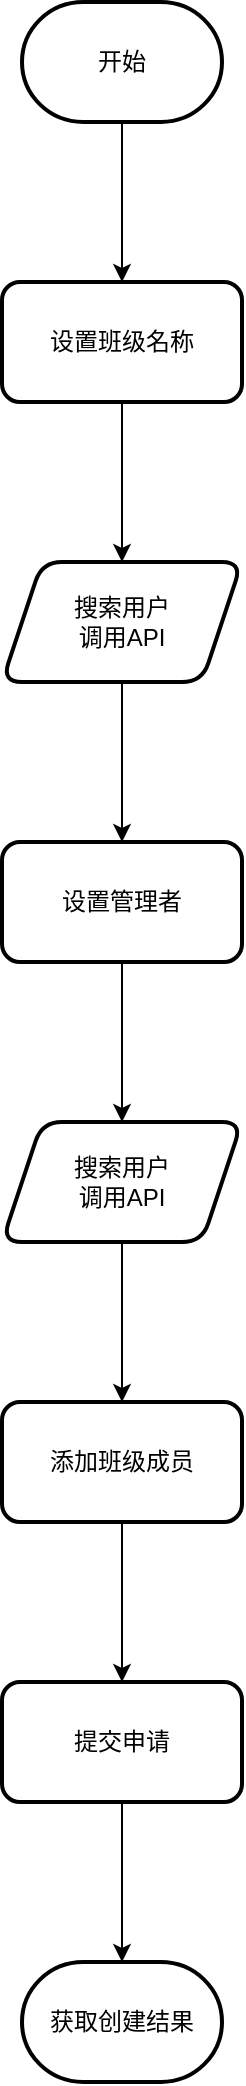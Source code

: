 <mxfile version="24.3.0" type="github">
  <diagram id="C5RBs43oDa-KdzZeNtuy" name="Page-1">
    <mxGraphModel dx="2100" dy="1222" grid="1" gridSize="10" guides="1" tooltips="1" connect="1" arrows="1" fold="1" page="1" pageScale="1" pageWidth="827" pageHeight="1169" math="0" shadow="0">
      <root>
        <mxCell id="WIyWlLk6GJQsqaUBKTNV-0" />
        <mxCell id="WIyWlLk6GJQsqaUBKTNV-1" parent="WIyWlLk6GJQsqaUBKTNV-0" />
        <mxCell id="m8jkotJL9bqY7cidW_OS-2" value="" style="edgeStyle=orthogonalEdgeStyle;rounded=0;orthogonalLoop=1;jettySize=auto;html=1;" edge="1" parent="WIyWlLk6GJQsqaUBKTNV-1" source="m8jkotJL9bqY7cidW_OS-0" target="m8jkotJL9bqY7cidW_OS-1">
          <mxGeometry relative="1" as="geometry" />
        </mxCell>
        <mxCell id="m8jkotJL9bqY7cidW_OS-0" value="开始" style="strokeWidth=2;html=1;shape=mxgraph.flowchart.terminator;whiteSpace=wrap;" vertex="1" parent="WIyWlLk6GJQsqaUBKTNV-1">
          <mxGeometry x="390" y="290" width="100" height="60" as="geometry" />
        </mxCell>
        <mxCell id="m8jkotJL9bqY7cidW_OS-6" value="" style="edgeStyle=orthogonalEdgeStyle;rounded=0;orthogonalLoop=1;jettySize=auto;html=1;" edge="1" parent="WIyWlLk6GJQsqaUBKTNV-1" source="m8jkotJL9bqY7cidW_OS-1" target="m8jkotJL9bqY7cidW_OS-5">
          <mxGeometry relative="1" as="geometry" />
        </mxCell>
        <mxCell id="m8jkotJL9bqY7cidW_OS-1" value="设置班级名称" style="rounded=1;whiteSpace=wrap;html=1;strokeWidth=2;" vertex="1" parent="WIyWlLk6GJQsqaUBKTNV-1">
          <mxGeometry x="380" y="430" width="120" height="60" as="geometry" />
        </mxCell>
        <mxCell id="m8jkotJL9bqY7cidW_OS-8" value="" style="edgeStyle=orthogonalEdgeStyle;rounded=0;orthogonalLoop=1;jettySize=auto;html=1;" edge="1" parent="WIyWlLk6GJQsqaUBKTNV-1" source="m8jkotJL9bqY7cidW_OS-5" target="m8jkotJL9bqY7cidW_OS-7">
          <mxGeometry relative="1" as="geometry" />
        </mxCell>
        <mxCell id="m8jkotJL9bqY7cidW_OS-5" value="搜索用户&lt;div&gt;调用API&lt;/div&gt;" style="shape=parallelogram;perimeter=parallelogramPerimeter;whiteSpace=wrap;html=1;fixedSize=1;rounded=1;strokeWidth=2;" vertex="1" parent="WIyWlLk6GJQsqaUBKTNV-1">
          <mxGeometry x="380" y="570" width="120" height="60" as="geometry" />
        </mxCell>
        <mxCell id="m8jkotJL9bqY7cidW_OS-10" value="" style="edgeStyle=orthogonalEdgeStyle;rounded=0;orthogonalLoop=1;jettySize=auto;html=1;" edge="1" parent="WIyWlLk6GJQsqaUBKTNV-1" source="m8jkotJL9bqY7cidW_OS-7" target="m8jkotJL9bqY7cidW_OS-9">
          <mxGeometry relative="1" as="geometry" />
        </mxCell>
        <mxCell id="m8jkotJL9bqY7cidW_OS-7" value="设置管理者" style="rounded=1;whiteSpace=wrap;html=1;strokeWidth=2;" vertex="1" parent="WIyWlLk6GJQsqaUBKTNV-1">
          <mxGeometry x="380" y="710" width="120" height="60" as="geometry" />
        </mxCell>
        <mxCell id="m8jkotJL9bqY7cidW_OS-12" value="" style="edgeStyle=orthogonalEdgeStyle;rounded=0;orthogonalLoop=1;jettySize=auto;html=1;" edge="1" parent="WIyWlLk6GJQsqaUBKTNV-1" source="m8jkotJL9bqY7cidW_OS-9" target="m8jkotJL9bqY7cidW_OS-11">
          <mxGeometry relative="1" as="geometry" />
        </mxCell>
        <mxCell id="m8jkotJL9bqY7cidW_OS-9" value="搜索用户&lt;div&gt;调用API&lt;/div&gt;" style="shape=parallelogram;perimeter=parallelogramPerimeter;whiteSpace=wrap;html=1;fixedSize=1;rounded=1;strokeWidth=2;" vertex="1" parent="WIyWlLk6GJQsqaUBKTNV-1">
          <mxGeometry x="380" y="850" width="120" height="60" as="geometry" />
        </mxCell>
        <mxCell id="m8jkotJL9bqY7cidW_OS-14" value="" style="edgeStyle=orthogonalEdgeStyle;rounded=0;orthogonalLoop=1;jettySize=auto;html=1;" edge="1" parent="WIyWlLk6GJQsqaUBKTNV-1" source="m8jkotJL9bqY7cidW_OS-11" target="m8jkotJL9bqY7cidW_OS-13">
          <mxGeometry relative="1" as="geometry" />
        </mxCell>
        <mxCell id="m8jkotJL9bqY7cidW_OS-11" value="添加班级成员" style="rounded=1;whiteSpace=wrap;html=1;strokeWidth=2;" vertex="1" parent="WIyWlLk6GJQsqaUBKTNV-1">
          <mxGeometry x="380" y="990" width="120" height="60" as="geometry" />
        </mxCell>
        <mxCell id="m8jkotJL9bqY7cidW_OS-16" value="" style="edgeStyle=orthogonalEdgeStyle;rounded=0;orthogonalLoop=1;jettySize=auto;html=1;" edge="1" parent="WIyWlLk6GJQsqaUBKTNV-1" source="m8jkotJL9bqY7cidW_OS-13" target="m8jkotJL9bqY7cidW_OS-15">
          <mxGeometry relative="1" as="geometry" />
        </mxCell>
        <mxCell id="m8jkotJL9bqY7cidW_OS-13" value="提交申请" style="rounded=1;whiteSpace=wrap;html=1;strokeWidth=2;" vertex="1" parent="WIyWlLk6GJQsqaUBKTNV-1">
          <mxGeometry x="380" y="1130" width="120" height="60" as="geometry" />
        </mxCell>
        <mxCell id="m8jkotJL9bqY7cidW_OS-15" value="获取创建结果" style="strokeWidth=2;html=1;shape=mxgraph.flowchart.terminator;whiteSpace=wrap;" vertex="1" parent="WIyWlLk6GJQsqaUBKTNV-1">
          <mxGeometry x="390" y="1270" width="100" height="60" as="geometry" />
        </mxCell>
      </root>
    </mxGraphModel>
  </diagram>
</mxfile>
